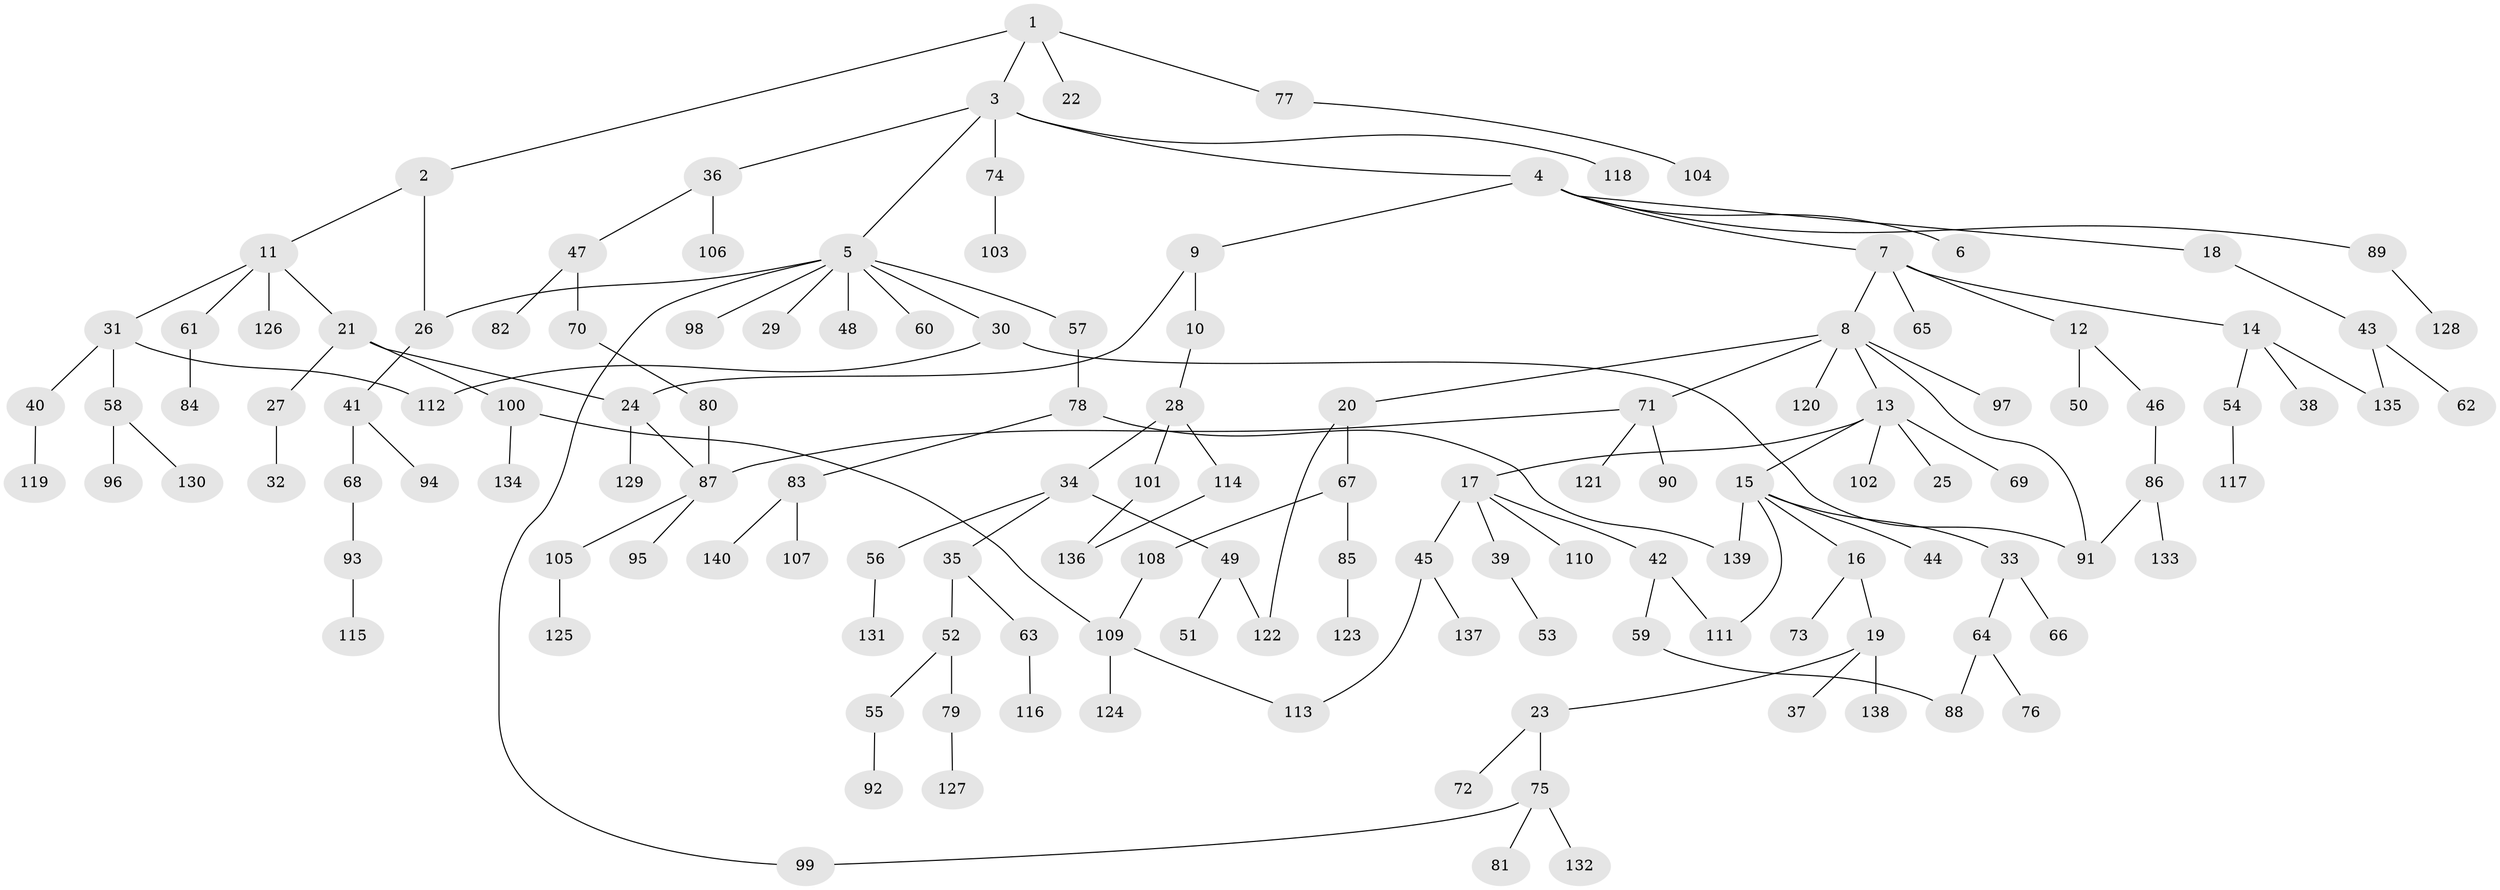 // Generated by graph-tools (version 1.1) at 2025/34/03/09/25 02:34:06]
// undirected, 140 vertices, 155 edges
graph export_dot {
graph [start="1"]
  node [color=gray90,style=filled];
  1;
  2;
  3;
  4;
  5;
  6;
  7;
  8;
  9;
  10;
  11;
  12;
  13;
  14;
  15;
  16;
  17;
  18;
  19;
  20;
  21;
  22;
  23;
  24;
  25;
  26;
  27;
  28;
  29;
  30;
  31;
  32;
  33;
  34;
  35;
  36;
  37;
  38;
  39;
  40;
  41;
  42;
  43;
  44;
  45;
  46;
  47;
  48;
  49;
  50;
  51;
  52;
  53;
  54;
  55;
  56;
  57;
  58;
  59;
  60;
  61;
  62;
  63;
  64;
  65;
  66;
  67;
  68;
  69;
  70;
  71;
  72;
  73;
  74;
  75;
  76;
  77;
  78;
  79;
  80;
  81;
  82;
  83;
  84;
  85;
  86;
  87;
  88;
  89;
  90;
  91;
  92;
  93;
  94;
  95;
  96;
  97;
  98;
  99;
  100;
  101;
  102;
  103;
  104;
  105;
  106;
  107;
  108;
  109;
  110;
  111;
  112;
  113;
  114;
  115;
  116;
  117;
  118;
  119;
  120;
  121;
  122;
  123;
  124;
  125;
  126;
  127;
  128;
  129;
  130;
  131;
  132;
  133;
  134;
  135;
  136;
  137;
  138;
  139;
  140;
  1 -- 2;
  1 -- 3;
  1 -- 22;
  1 -- 77;
  2 -- 11;
  2 -- 26;
  3 -- 4;
  3 -- 5;
  3 -- 36;
  3 -- 74;
  3 -- 118;
  4 -- 6;
  4 -- 7;
  4 -- 9;
  4 -- 18;
  4 -- 89;
  5 -- 29;
  5 -- 30;
  5 -- 48;
  5 -- 57;
  5 -- 60;
  5 -- 98;
  5 -- 26;
  5 -- 99;
  7 -- 8;
  7 -- 12;
  7 -- 14;
  7 -- 65;
  8 -- 13;
  8 -- 20;
  8 -- 71;
  8 -- 97;
  8 -- 120;
  8 -- 91;
  9 -- 10;
  9 -- 24;
  10 -- 28;
  11 -- 21;
  11 -- 31;
  11 -- 61;
  11 -- 126;
  12 -- 46;
  12 -- 50;
  13 -- 15;
  13 -- 17;
  13 -- 25;
  13 -- 69;
  13 -- 102;
  14 -- 38;
  14 -- 54;
  14 -- 135;
  15 -- 16;
  15 -- 33;
  15 -- 44;
  15 -- 139;
  15 -- 111;
  16 -- 19;
  16 -- 73;
  17 -- 39;
  17 -- 42;
  17 -- 45;
  17 -- 110;
  18 -- 43;
  19 -- 23;
  19 -- 37;
  19 -- 138;
  20 -- 67;
  20 -- 122;
  21 -- 24;
  21 -- 27;
  21 -- 100;
  23 -- 72;
  23 -- 75;
  24 -- 129;
  24 -- 87;
  26 -- 41;
  27 -- 32;
  28 -- 34;
  28 -- 101;
  28 -- 114;
  30 -- 91;
  30 -- 112;
  31 -- 40;
  31 -- 58;
  31 -- 112;
  33 -- 64;
  33 -- 66;
  34 -- 35;
  34 -- 49;
  34 -- 56;
  35 -- 52;
  35 -- 63;
  36 -- 47;
  36 -- 106;
  39 -- 53;
  40 -- 119;
  41 -- 68;
  41 -- 94;
  42 -- 59;
  42 -- 111;
  43 -- 62;
  43 -- 135;
  45 -- 137;
  45 -- 113;
  46 -- 86;
  47 -- 70;
  47 -- 82;
  49 -- 51;
  49 -- 122;
  52 -- 55;
  52 -- 79;
  54 -- 117;
  55 -- 92;
  56 -- 131;
  57 -- 78;
  58 -- 96;
  58 -- 130;
  59 -- 88;
  61 -- 84;
  63 -- 116;
  64 -- 76;
  64 -- 88;
  67 -- 85;
  67 -- 108;
  68 -- 93;
  70 -- 80;
  71 -- 90;
  71 -- 121;
  71 -- 87;
  74 -- 103;
  75 -- 81;
  75 -- 99;
  75 -- 132;
  77 -- 104;
  78 -- 83;
  78 -- 139;
  79 -- 127;
  80 -- 87;
  83 -- 107;
  83 -- 140;
  85 -- 123;
  86 -- 91;
  86 -- 133;
  87 -- 95;
  87 -- 105;
  89 -- 128;
  93 -- 115;
  100 -- 109;
  100 -- 134;
  101 -- 136;
  105 -- 125;
  108 -- 109;
  109 -- 113;
  109 -- 124;
  114 -- 136;
}
